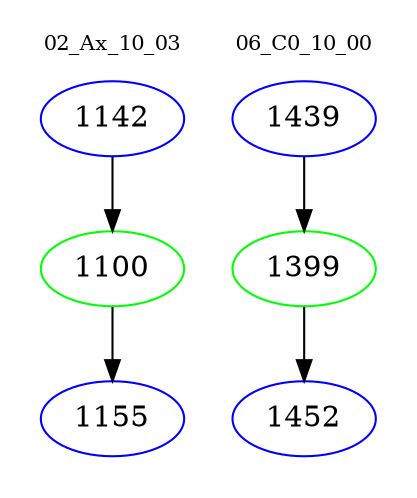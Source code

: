 digraph{
subgraph cluster_0 {
color = white
label = "02_Ax_10_03";
fontsize=10;
T0_1142 [label="1142", color="blue"]
T0_1142 -> T0_1100 [color="black"]
T0_1100 [label="1100", color="green"]
T0_1100 -> T0_1155 [color="black"]
T0_1155 [label="1155", color="blue"]
}
subgraph cluster_1 {
color = white
label = "06_C0_10_00";
fontsize=10;
T1_1439 [label="1439", color="blue"]
T1_1439 -> T1_1399 [color="black"]
T1_1399 [label="1399", color="green"]
T1_1399 -> T1_1452 [color="black"]
T1_1452 [label="1452", color="blue"]
}
}
